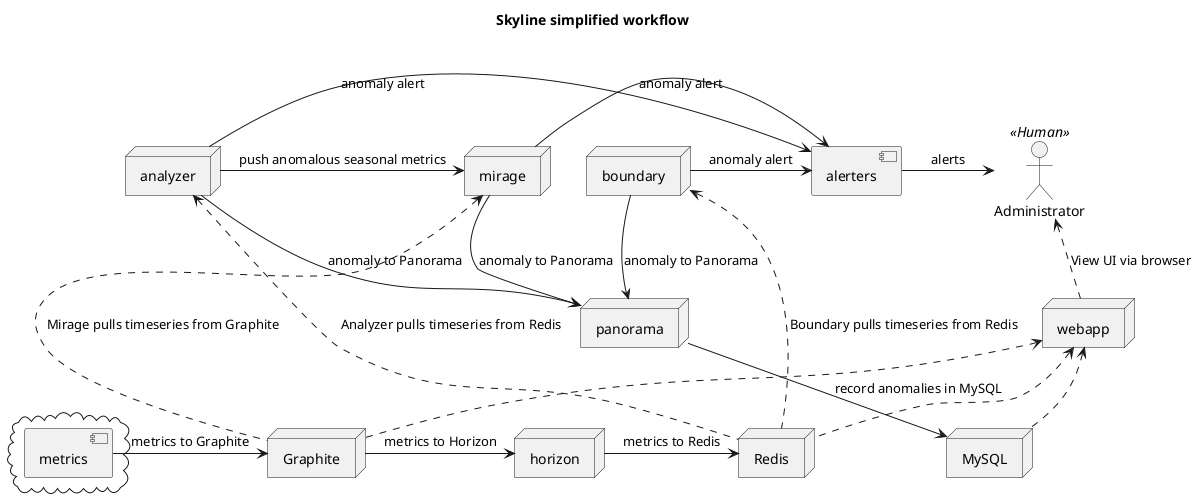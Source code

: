 # The source uml for skyline.simplified.workflow.png as generate by PlantUML
# http://plantuml.com/plantuml/png/ZLFBJWCn3BpdAwozmmTKLQLo0IIGW0ekY4EwwrAhUQoSNLO5yU-upQEx2A6U4eyzCqwSTDGPXDLkRyWX1BAjeGrX0uFdtSRuGIbTTvvXsLXo53hMXsW-XvlUQWUBXLAryNq3NmhWrMB7L8Stq07INdqhvNo3K5spRhVKOQLKoi750Z8Aiyo0pXSqSv-meL3bw7w_UhmhqTOpVNedST4ItOHEPMyYg79IwexAqweZfDIhDiWTSZnE3hAhTjhiFv4hbNSmlxmiSiiCjhqneaeM0p9XW0rxcomAK_h8-iBLpbj9H2ZxhNtl6itxIkNTnEygW__v5UOPVfPOlsCrwJ5YmcZxi4qqtmS8g8ENkZBpL7XeS3JV-uZ-tM6PUEAUqM8hA6khnqqsVd12pQaHLGRxaD3YSLxrwThEgo_fN7zyhrBCM7jk4kTmSd8nbqyqu5gtRQNYUXhm68Y44N3wA-N2n7FwOMVnvkJr_lh8mazICtWX7E3v5Zv8mvhz8EFv0G00
@startuml
title Skyline simplified workflow

actor Administrator << Human >>

cloud {
  [metrics] as metrics
}

node "Graphite"

metrics -> Graphite : metrics to Graphite

node "Redis"

node "MySQL"

node "horizon"

Graphite -> horizon : metrics to Horizon
horizon -> Redis : metrics to Redis

[alerters] as alerters

node "analyzer"
analyzer <.. Redis : Analyzer pulls timeseries from Redis
analyzer -> alerters : anomaly alert

node "boundary"
boundary <.. Redis : Boundary pulls timeseries from Redis
boundary -> alerters : anomaly alert

node "mirage"
analyzer -> mirage : push anomalous seasonal metrics
mirage <.. Graphite : Mirage pulls timeseries from Graphite
mirage -> alerters : anomaly alert

node "panorama"
analyzer -down-> panorama : anomaly to Panorama
mirage -down-> panorama : anomaly to Panorama
boundary -down-> panorama : anomaly to Panorama
panorama -down-> MySQL : record anomalies in MySQL

node "webapp"
webapp <.. Redis
webapp <.. MySQL
webapp <.. Graphite

alerters -> Administrator : alerts

Administrator <.. webapp : View UI via browser
@enduml
